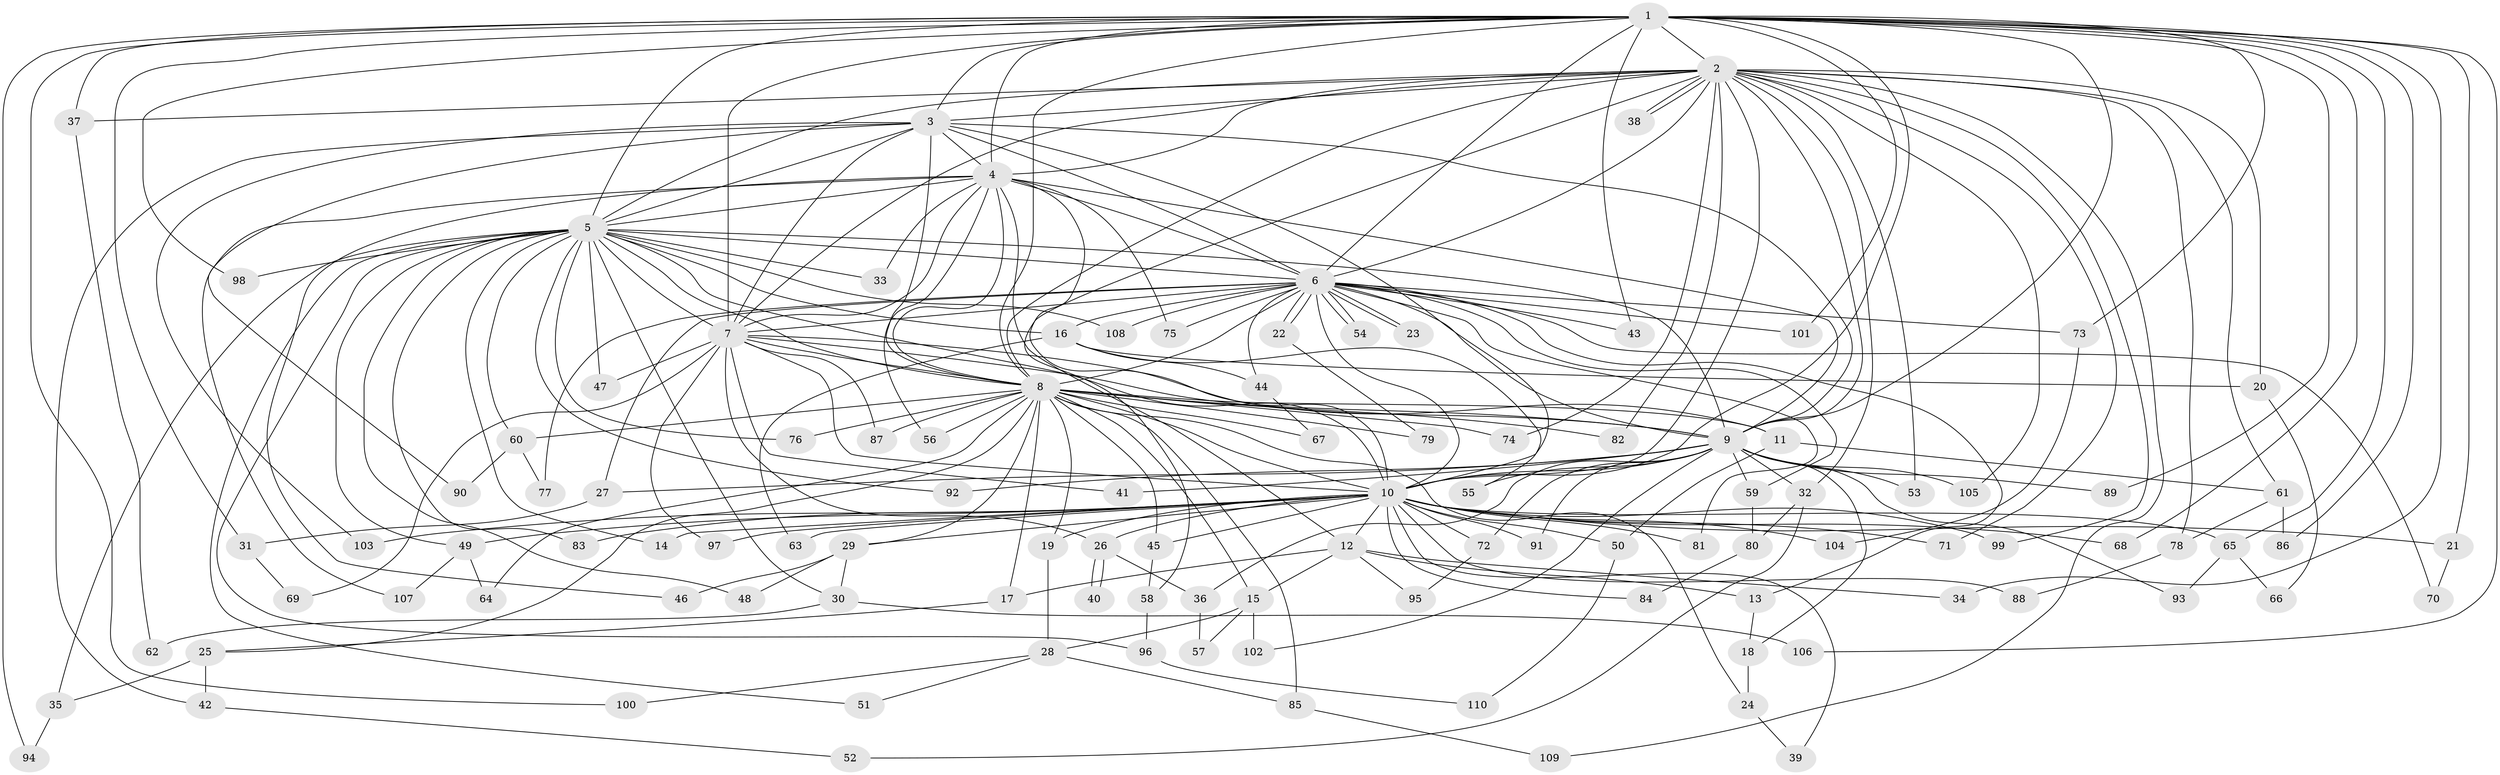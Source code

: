 // coarse degree distribution, {17: 0.045454545454545456, 13: 0.022727272727272728, 12: 0.022727272727272728, 11: 0.045454545454545456, 29: 0.022727272727272728, 23: 0.022727272727272728, 5: 0.09090909090909091, 3: 0.13636363636363635, 2: 0.5227272727272727, 4: 0.045454545454545456, 1: 0.022727272727272728}
// Generated by graph-tools (version 1.1) at 2025/17/03/04/25 18:17:36]
// undirected, 110 vertices, 245 edges
graph export_dot {
graph [start="1"]
  node [color=gray90,style=filled];
  1;
  2;
  3;
  4;
  5;
  6;
  7;
  8;
  9;
  10;
  11;
  12;
  13;
  14;
  15;
  16;
  17;
  18;
  19;
  20;
  21;
  22;
  23;
  24;
  25;
  26;
  27;
  28;
  29;
  30;
  31;
  32;
  33;
  34;
  35;
  36;
  37;
  38;
  39;
  40;
  41;
  42;
  43;
  44;
  45;
  46;
  47;
  48;
  49;
  50;
  51;
  52;
  53;
  54;
  55;
  56;
  57;
  58;
  59;
  60;
  61;
  62;
  63;
  64;
  65;
  66;
  67;
  68;
  69;
  70;
  71;
  72;
  73;
  74;
  75;
  76;
  77;
  78;
  79;
  80;
  81;
  82;
  83;
  84;
  85;
  86;
  87;
  88;
  89;
  90;
  91;
  92;
  93;
  94;
  95;
  96;
  97;
  98;
  99;
  100;
  101;
  102;
  103;
  104;
  105;
  106;
  107;
  108;
  109;
  110;
  1 -- 2;
  1 -- 3;
  1 -- 4;
  1 -- 5;
  1 -- 6;
  1 -- 7;
  1 -- 8;
  1 -- 9;
  1 -- 10;
  1 -- 21;
  1 -- 31;
  1 -- 34;
  1 -- 37;
  1 -- 43;
  1 -- 65;
  1 -- 68;
  1 -- 73;
  1 -- 86;
  1 -- 89;
  1 -- 94;
  1 -- 98;
  1 -- 100;
  1 -- 101;
  1 -- 106;
  2 -- 3;
  2 -- 4;
  2 -- 5;
  2 -- 6;
  2 -- 7;
  2 -- 8;
  2 -- 9;
  2 -- 10;
  2 -- 20;
  2 -- 32;
  2 -- 37;
  2 -- 38;
  2 -- 38;
  2 -- 53;
  2 -- 58;
  2 -- 61;
  2 -- 71;
  2 -- 74;
  2 -- 78;
  2 -- 82;
  2 -- 99;
  2 -- 105;
  2 -- 109;
  3 -- 4;
  3 -- 5;
  3 -- 6;
  3 -- 7;
  3 -- 8;
  3 -- 9;
  3 -- 10;
  3 -- 42;
  3 -- 90;
  3 -- 103;
  4 -- 5;
  4 -- 6;
  4 -- 7;
  4 -- 8;
  4 -- 9;
  4 -- 10;
  4 -- 12;
  4 -- 33;
  4 -- 46;
  4 -- 56;
  4 -- 75;
  4 -- 107;
  5 -- 6;
  5 -- 7;
  5 -- 8;
  5 -- 9;
  5 -- 10;
  5 -- 14;
  5 -- 16;
  5 -- 30;
  5 -- 33;
  5 -- 35;
  5 -- 47;
  5 -- 48;
  5 -- 49;
  5 -- 51;
  5 -- 60;
  5 -- 76;
  5 -- 83;
  5 -- 92;
  5 -- 96;
  5 -- 98;
  5 -- 108;
  6 -- 7;
  6 -- 8;
  6 -- 9;
  6 -- 10;
  6 -- 13;
  6 -- 16;
  6 -- 22;
  6 -- 22;
  6 -- 23;
  6 -- 23;
  6 -- 27;
  6 -- 43;
  6 -- 44;
  6 -- 54;
  6 -- 54;
  6 -- 59;
  6 -- 70;
  6 -- 73;
  6 -- 75;
  6 -- 77;
  6 -- 81;
  6 -- 101;
  6 -- 108;
  7 -- 8;
  7 -- 9;
  7 -- 10;
  7 -- 11;
  7 -- 26;
  7 -- 41;
  7 -- 47;
  7 -- 69;
  7 -- 87;
  7 -- 97;
  8 -- 9;
  8 -- 10;
  8 -- 11;
  8 -- 15;
  8 -- 17;
  8 -- 19;
  8 -- 24;
  8 -- 25;
  8 -- 29;
  8 -- 45;
  8 -- 56;
  8 -- 60;
  8 -- 64;
  8 -- 67;
  8 -- 74;
  8 -- 76;
  8 -- 79;
  8 -- 82;
  8 -- 85;
  8 -- 87;
  9 -- 10;
  9 -- 18;
  9 -- 27;
  9 -- 32;
  9 -- 36;
  9 -- 41;
  9 -- 53;
  9 -- 55;
  9 -- 59;
  9 -- 72;
  9 -- 89;
  9 -- 91;
  9 -- 92;
  9 -- 93;
  9 -- 102;
  9 -- 105;
  10 -- 12;
  10 -- 14;
  10 -- 19;
  10 -- 21;
  10 -- 26;
  10 -- 29;
  10 -- 39;
  10 -- 45;
  10 -- 49;
  10 -- 50;
  10 -- 63;
  10 -- 65;
  10 -- 68;
  10 -- 71;
  10 -- 72;
  10 -- 81;
  10 -- 83;
  10 -- 84;
  10 -- 88;
  10 -- 91;
  10 -- 97;
  10 -- 99;
  10 -- 103;
  10 -- 104;
  11 -- 50;
  11 -- 61;
  12 -- 13;
  12 -- 15;
  12 -- 17;
  12 -- 34;
  12 -- 95;
  13 -- 18;
  15 -- 28;
  15 -- 57;
  15 -- 102;
  16 -- 20;
  16 -- 44;
  16 -- 55;
  16 -- 63;
  17 -- 25;
  18 -- 24;
  19 -- 28;
  20 -- 66;
  21 -- 70;
  22 -- 79;
  24 -- 39;
  25 -- 35;
  25 -- 42;
  26 -- 36;
  26 -- 40;
  26 -- 40;
  27 -- 31;
  28 -- 51;
  28 -- 85;
  28 -- 100;
  29 -- 30;
  29 -- 46;
  29 -- 48;
  30 -- 62;
  30 -- 106;
  31 -- 69;
  32 -- 52;
  32 -- 80;
  35 -- 94;
  36 -- 57;
  37 -- 62;
  42 -- 52;
  44 -- 67;
  45 -- 58;
  49 -- 64;
  49 -- 107;
  50 -- 110;
  58 -- 96;
  59 -- 80;
  60 -- 77;
  60 -- 90;
  61 -- 78;
  61 -- 86;
  65 -- 66;
  65 -- 93;
  72 -- 95;
  73 -- 104;
  78 -- 88;
  80 -- 84;
  85 -- 109;
  96 -- 110;
}
